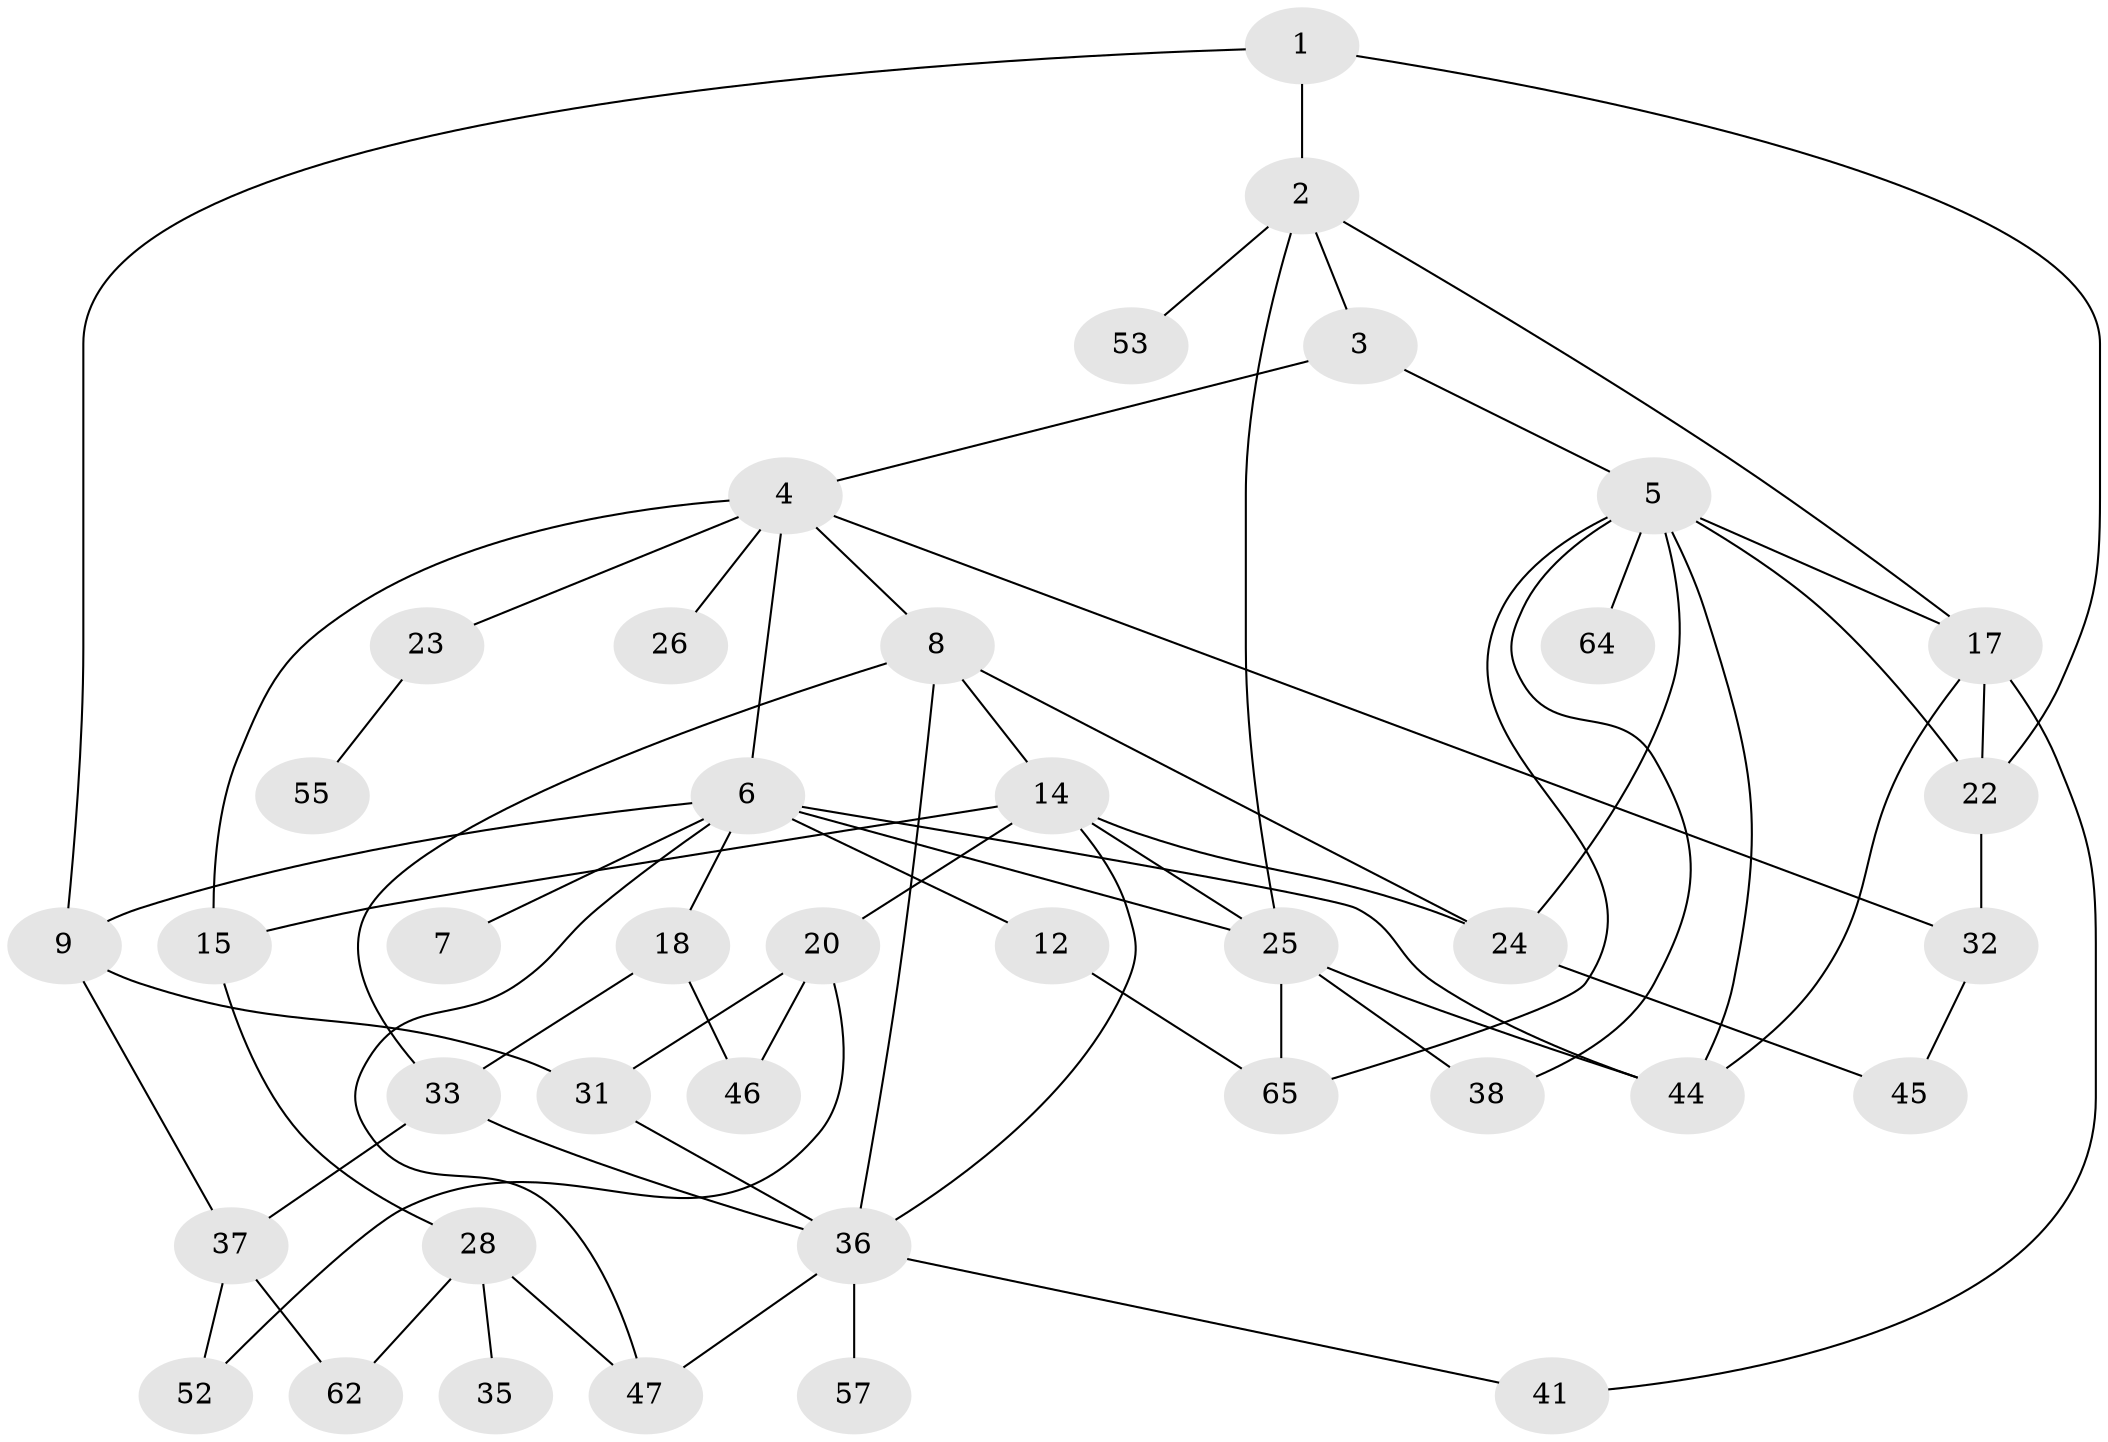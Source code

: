 // original degree distribution, {4: 0.19696969696969696, 5: 0.06060606060606061, 3: 0.12121212121212122, 7: 0.030303030303030304, 8: 0.015151515151515152, 1: 0.15151515151515152, 2: 0.3939393939393939, 6: 0.030303030303030304}
// Generated by graph-tools (version 1.1) at 2025/41/03/06/25 10:41:26]
// undirected, 40 vertices, 68 edges
graph export_dot {
graph [start="1"]
  node [color=gray90,style=filled];
  1 [super="+10"];
  2 [super="+16"];
  3;
  4 [super="+40"];
  5 [super="+21"];
  6 [super="+48"];
  7;
  8 [super="+13"];
  9 [super="+11"];
  12 [super="+19"];
  14 [super="+49"];
  15 [super="+29"];
  17 [super="+51"];
  18 [super="+43"];
  20;
  22 [super="+27"];
  23 [super="+34"];
  24 [super="+39"];
  25 [super="+30"];
  26;
  28 [super="+59"];
  31 [super="+60"];
  32 [super="+50"];
  33;
  35;
  36 [super="+63"];
  37 [super="+66"];
  38 [super="+42"];
  41;
  44 [super="+54"];
  45;
  46 [super="+56"];
  47;
  52 [super="+61"];
  53 [super="+58"];
  55;
  57;
  62;
  64;
  65;
  1 -- 2;
  1 -- 9;
  1 -- 22;
  2 -- 3;
  2 -- 17 [weight=2];
  2 -- 53 [weight=2];
  2 -- 25;
  3 -- 4;
  3 -- 5;
  4 -- 6;
  4 -- 8;
  4 -- 23;
  4 -- 26;
  4 -- 15;
  4 -- 32;
  5 -- 22;
  5 -- 24;
  5 -- 38;
  5 -- 44;
  5 -- 64;
  5 -- 65;
  5 -- 17;
  6 -- 7;
  6 -- 12;
  6 -- 18;
  6 -- 47;
  6 -- 25;
  6 -- 9;
  6 -- 44;
  8 -- 33;
  8 -- 36;
  8 -- 24;
  8 -- 14;
  9 -- 37;
  9 -- 31;
  12 -- 65;
  14 -- 15;
  14 -- 20;
  14 -- 25;
  14 -- 24;
  14 -- 36;
  15 -- 28;
  17 -- 41;
  17 -- 44;
  17 -- 22;
  18 -- 33;
  18 -- 46;
  20 -- 46;
  20 -- 31;
  20 -- 52;
  22 -- 32;
  23 -- 55;
  24 -- 45;
  25 -- 65;
  25 -- 44;
  25 -- 38;
  28 -- 35;
  28 -- 62;
  28 -- 47;
  31 -- 36;
  32 -- 45;
  33 -- 36;
  33 -- 37;
  36 -- 41;
  36 -- 47;
  36 -- 57;
  37 -- 52;
  37 -- 62;
}
